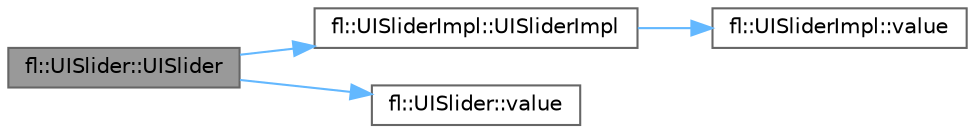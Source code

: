 digraph "fl::UISlider::UISlider"
{
 // INTERACTIVE_SVG=YES
 // LATEX_PDF_SIZE
  bgcolor="transparent";
  edge [fontname=Helvetica,fontsize=10,labelfontname=Helvetica,labelfontsize=10];
  node [fontname=Helvetica,fontsize=10,shape=box,height=0.2,width=0.4];
  rankdir="LR";
  Node1 [id="Node000001",label="fl::UISlider::UISlider",height=0.2,width=0.4,color="gray40", fillcolor="grey60", style="filled", fontcolor="black",tooltip=" "];
  Node1 -> Node2 [id="edge1_Node000001_Node000002",color="steelblue1",style="solid",tooltip=" "];
  Node2 [id="Node000002",label="fl::UISliderImpl::UISliderImpl",height=0.2,width=0.4,color="grey40", fillcolor="white", style="filled",URL="$df/d67/classfl_1_1_u_i_slider_impl_ad62fa294f715079405950755715a4b74.html#ad62fa294f715079405950755715a4b74",tooltip=" "];
  Node2 -> Node3 [id="edge2_Node000002_Node000003",color="steelblue1",style="solid",tooltip=" "];
  Node3 [id="Node000003",label="fl::UISliderImpl::value",height=0.2,width=0.4,color="grey40", fillcolor="white", style="filled",URL="$df/d67/classfl_1_1_u_i_slider_impl_a80bf3077ec7658ff9ef28ca9830f3043.html#a80bf3077ec7658ff9ef28ca9830f3043",tooltip=" "];
  Node1 -> Node4 [id="edge3_Node000001_Node000004",color="steelblue1",style="solid",tooltip=" "];
  Node4 [id="Node000004",label="fl::UISlider::value",height=0.2,width=0.4,color="grey40", fillcolor="white", style="filled",URL="$dd/d47/classfl_1_1_u_i_slider_aff1715a175e32318236c637d2b607662.html#aff1715a175e32318236c637d2b607662",tooltip=" "];
}
